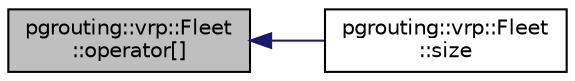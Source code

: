 digraph "pgrouting::vrp::Fleet::operator[]"
{
  edge [fontname="Helvetica",fontsize="10",labelfontname="Helvetica",labelfontsize="10"];
  node [fontname="Helvetica",fontsize="10",shape=record];
  rankdir="LR";
  Node122 [label="pgrouting::vrp::Fleet\l::operator[]",height=0.2,width=0.4,color="black", fillcolor="grey75", style="filled", fontcolor="black"];
  Node122 -> Node123 [dir="back",color="midnightblue",fontsize="10",style="solid",fontname="Helvetica"];
  Node123 [label="pgrouting::vrp::Fleet\l::size",height=0.2,width=0.4,color="black", fillcolor="white", style="filled",URL="$classpgrouting_1_1vrp_1_1Fleet.html#a92a3476bcdf21155b8504ae214775678"];
}
